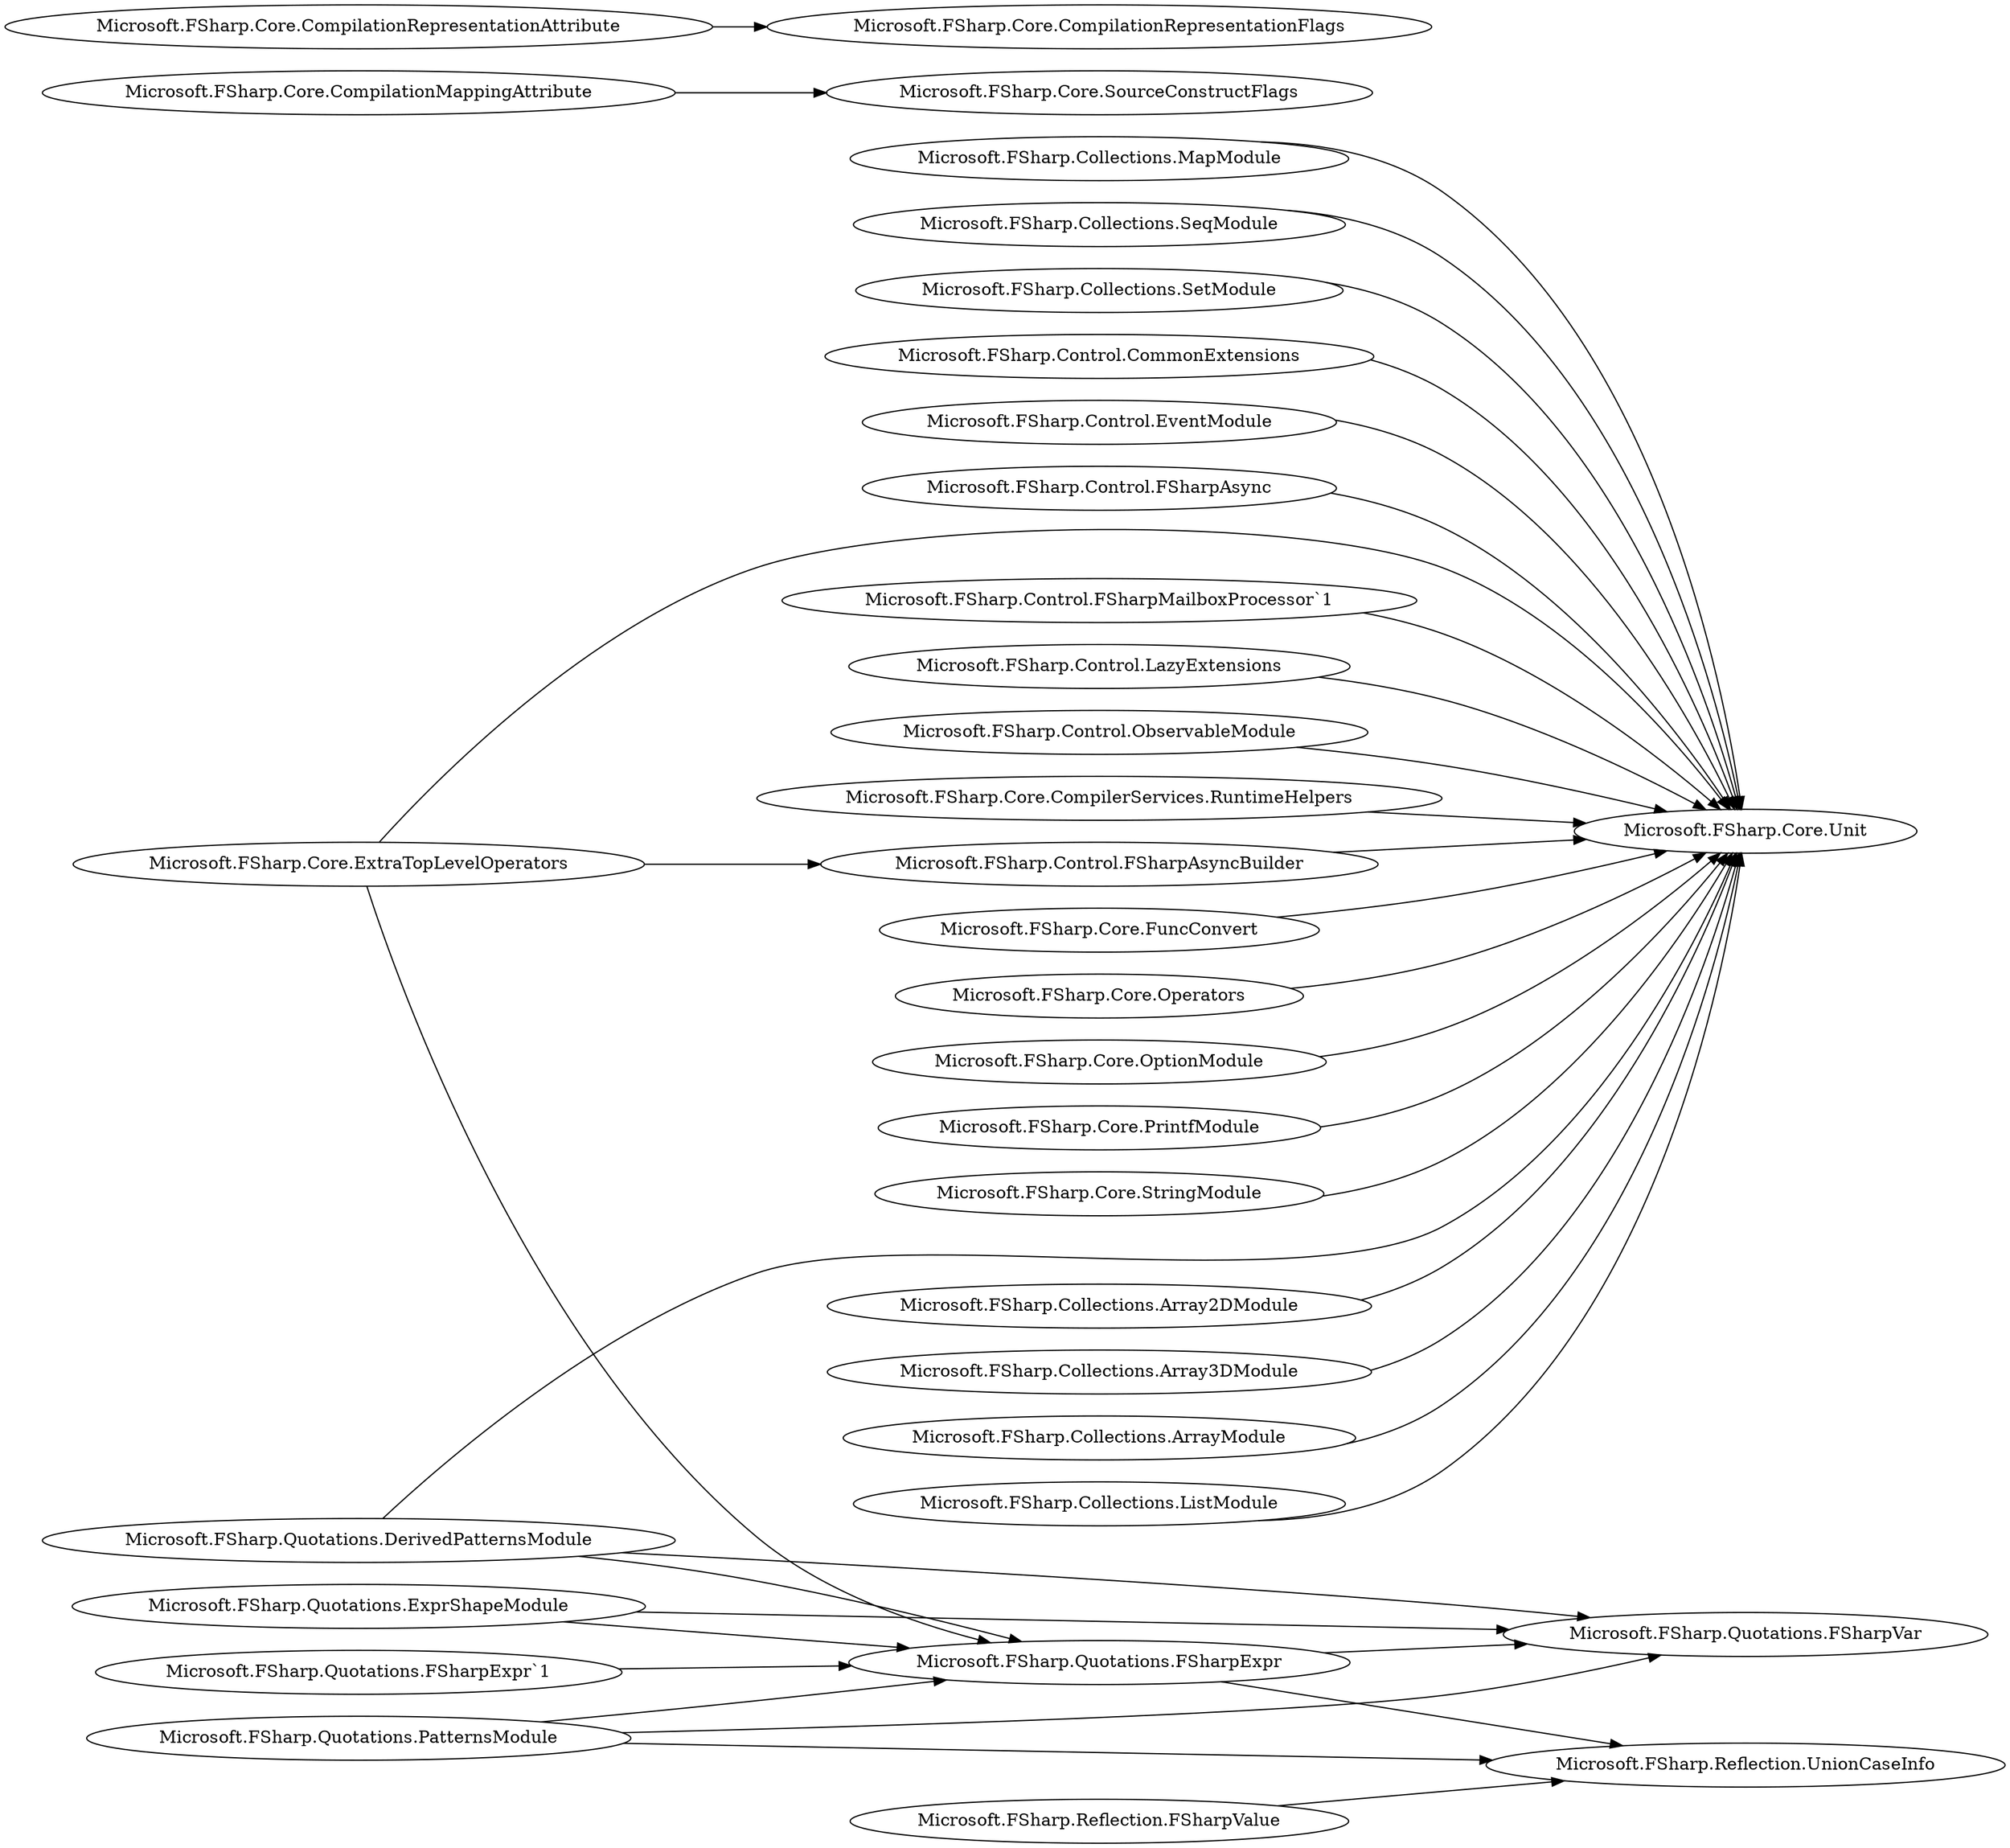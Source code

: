 digraph G {
    page="40,60"; 
    ratio=auto;
    rankdir=LR;
    fontsize=10;
   "Microsoft.FSharp.Collections.Array2DModule" -> { rank=none; "Microsoft.FSharp.Core.Unit" }
   "Microsoft.FSharp.Collections.Array3DModule" -> { rank=none; "Microsoft.FSharp.Core.Unit" }
   "Microsoft.FSharp.Collections.ArrayModule" -> { rank=none; "Microsoft.FSharp.Core.Unit" }
   "Microsoft.FSharp.Collections.ListModule" -> { rank=none; "Microsoft.FSharp.Core.Unit" }
   "Microsoft.FSharp.Collections.MapModule" -> { rank=none; "Microsoft.FSharp.Core.Unit" }
   "Microsoft.FSharp.Collections.SeqModule" -> { rank=none; "Microsoft.FSharp.Core.Unit" }
   "Microsoft.FSharp.Collections.SetModule" -> { rank=none; "Microsoft.FSharp.Core.Unit" }
   "Microsoft.FSharp.Control.CommonExtensions" -> { rank=none; "Microsoft.FSharp.Core.Unit" }
   "Microsoft.FSharp.Control.EventModule" -> { rank=none; "Microsoft.FSharp.Core.Unit" }
   "Microsoft.FSharp.Control.FSharpAsync" -> { rank=none; "Microsoft.FSharp.Core.Unit" }
   "Microsoft.FSharp.Control.FSharpAsyncBuilder" -> { rank=none; "Microsoft.FSharp.Core.Unit" }
   "Microsoft.FSharp.Control.FSharpMailboxProcessor`1" -> { rank=none; "Microsoft.FSharp.Core.Unit" }
   "Microsoft.FSharp.Control.LazyExtensions" -> { rank=none; "Microsoft.FSharp.Core.Unit" }
   "Microsoft.FSharp.Control.ObservableModule" -> { rank=none; "Microsoft.FSharp.Core.Unit" }
   "Microsoft.FSharp.Core.CompilationMappingAttribute" -> { rank=none; "Microsoft.FSharp.Core.SourceConstructFlags" }
   "Microsoft.FSharp.Core.CompilationRepresentationAttribute" -> { rank=none; "Microsoft.FSharp.Core.CompilationRepresentationFlags" }
   "Microsoft.FSharp.Core.CompilerServices.RuntimeHelpers" -> { rank=none; "Microsoft.FSharp.Core.Unit" }
   "Microsoft.FSharp.Core.ExtraTopLevelOperators" -> { rank=none; "Microsoft.FSharp.Control.FSharpAsyncBuilder"; "Microsoft.FSharp.Core.Unit"; "Microsoft.FSharp.Quotations.FSharpExpr" }
   "Microsoft.FSharp.Core.FuncConvert" -> { rank=none; "Microsoft.FSharp.Core.Unit" }
   "Microsoft.FSharp.Core.Operators" -> { rank=none; "Microsoft.FSharp.Core.Unit" }
   "Microsoft.FSharp.Core.OptionModule" -> { rank=none; "Microsoft.FSharp.Core.Unit" }
   "Microsoft.FSharp.Core.PrintfModule" -> { rank=none; "Microsoft.FSharp.Core.Unit" }
   "Microsoft.FSharp.Core.StringModule" -> { rank=none; "Microsoft.FSharp.Core.Unit" }
   "Microsoft.FSharp.Quotations.DerivedPatternsModule" -> { rank=none; "Microsoft.FSharp.Core.Unit"; "Microsoft.FSharp.Quotations.FSharpExpr"; "Microsoft.FSharp.Quotations.FSharpVar" }
   "Microsoft.FSharp.Quotations.ExprShapeModule" -> { rank=none; "Microsoft.FSharp.Quotations.FSharpExpr"; "Microsoft.FSharp.Quotations.FSharpVar" }
   "Microsoft.FSharp.Quotations.FSharpExpr" -> { rank=none; "Microsoft.FSharp.Quotations.FSharpVar"; "Microsoft.FSharp.Reflection.UnionCaseInfo" }
   "Microsoft.FSharp.Quotations.FSharpExpr`1" -> { rank=none; "Microsoft.FSharp.Quotations.FSharpExpr" }
   "Microsoft.FSharp.Quotations.PatternsModule" -> { rank=none; "Microsoft.FSharp.Quotations.FSharpExpr"; "Microsoft.FSharp.Quotations.FSharpVar"; "Microsoft.FSharp.Reflection.UnionCaseInfo" }
   "Microsoft.FSharp.Reflection.FSharpValue" -> { rank=none; "Microsoft.FSharp.Reflection.UnionCaseInfo" }
   }
